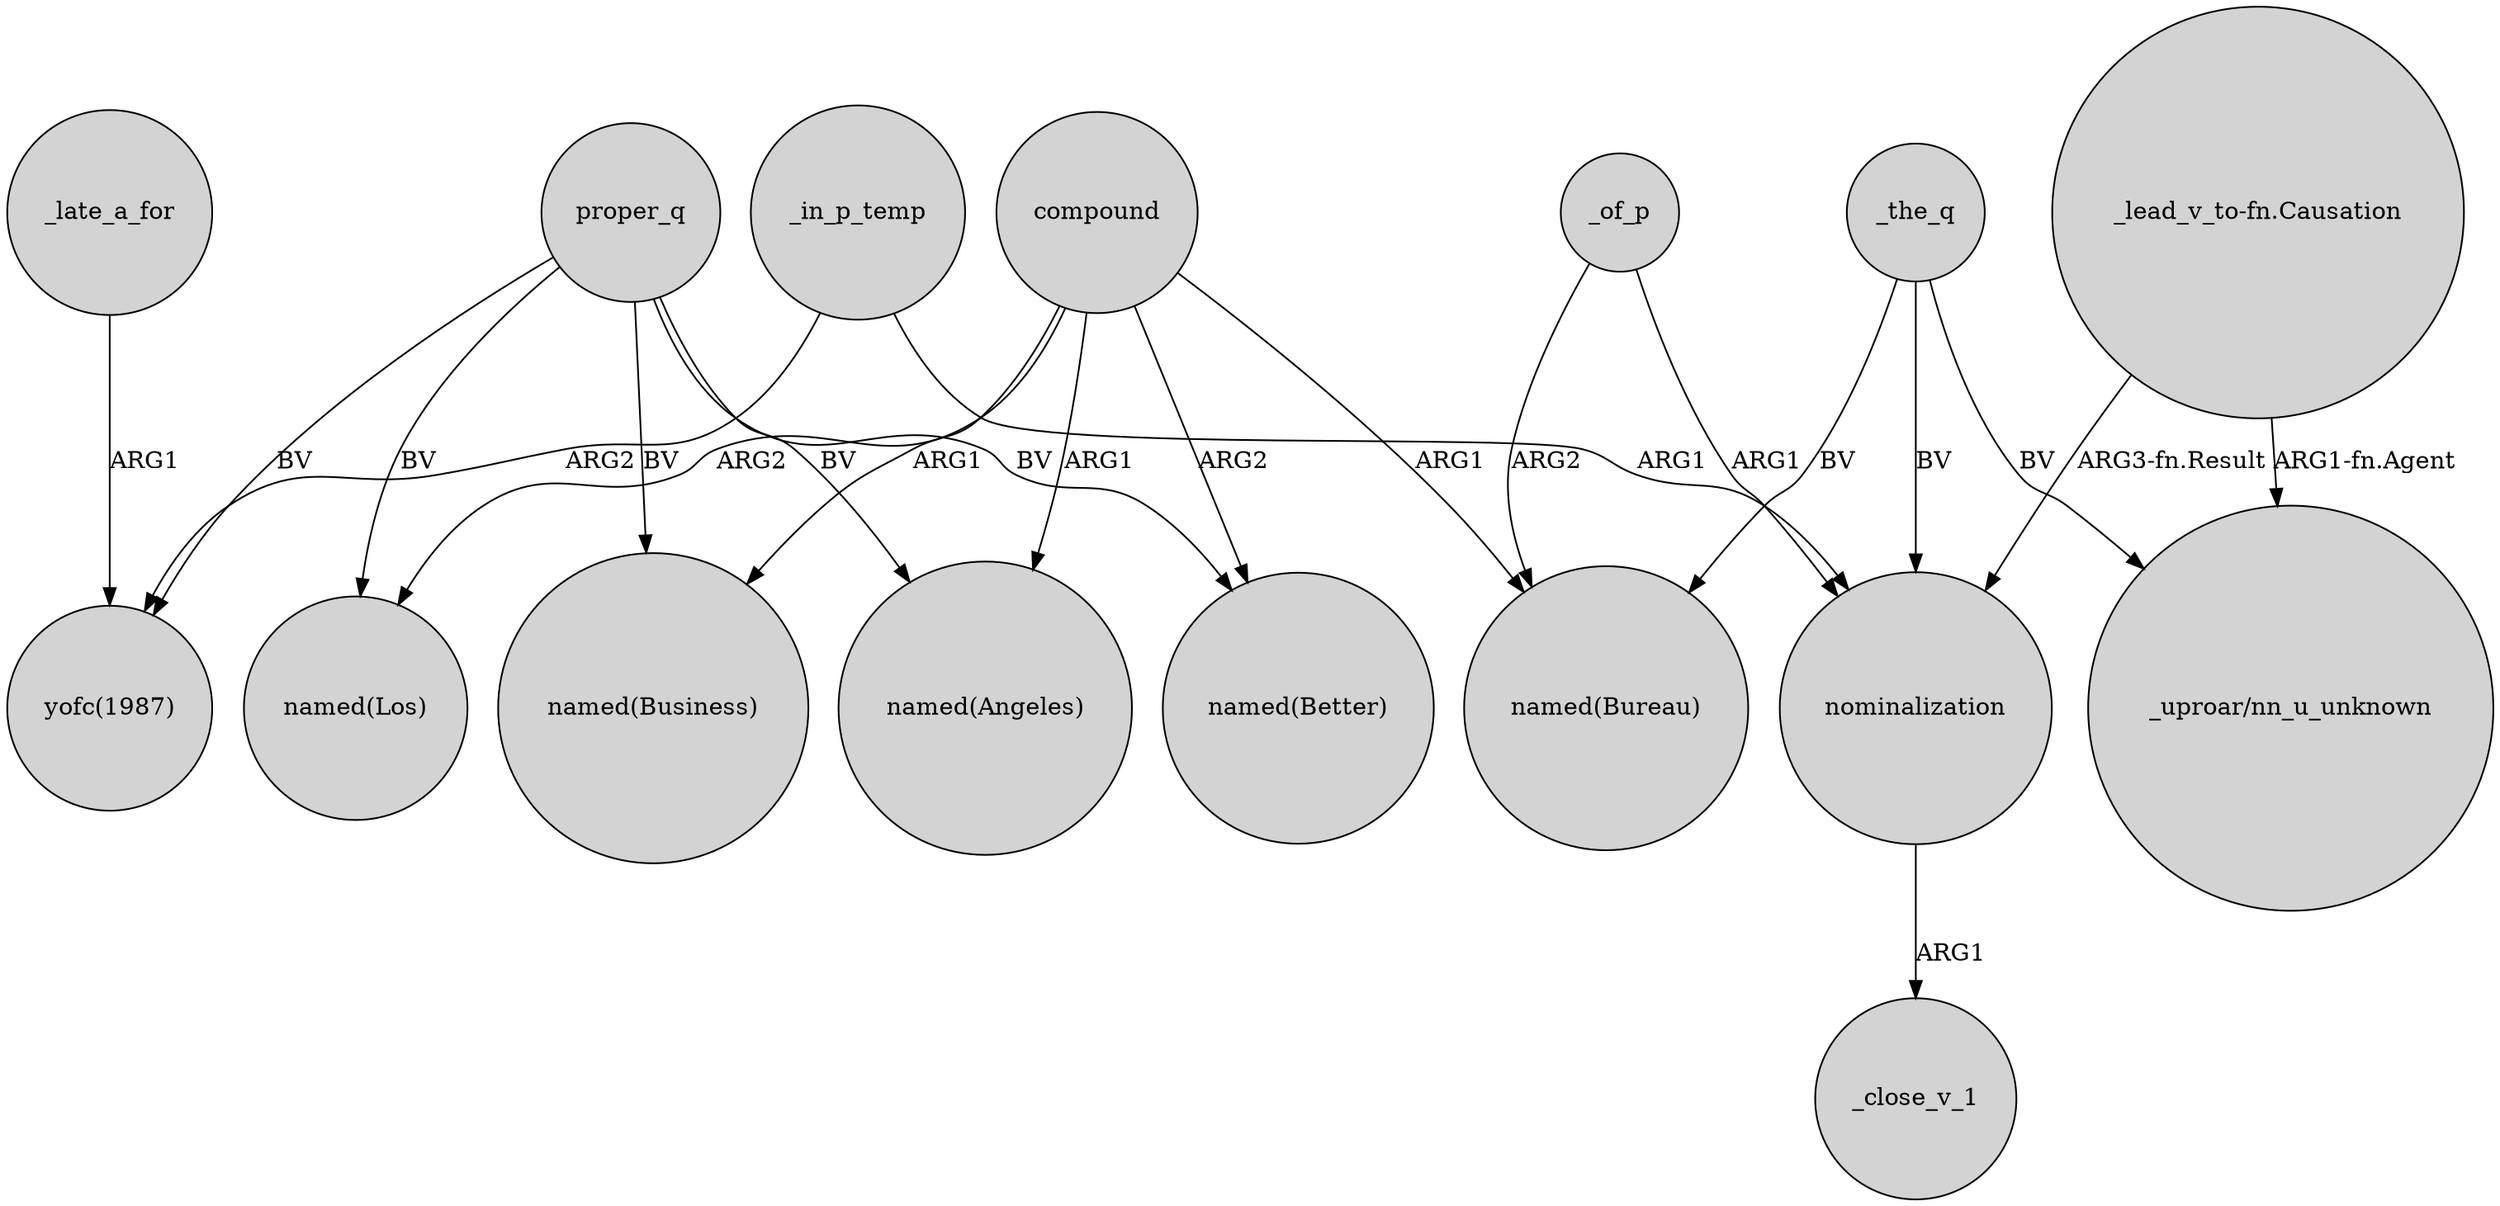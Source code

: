 digraph {
	node [shape=circle style=filled]
	_in_p_temp -> "yofc(1987)" [label=ARG2]
	compound -> "named(Los)" [label=ARG2]
	proper_q -> "named(Business)" [label=BV]
	proper_q -> "named(Los)" [label=BV]
	"_lead_v_to-fn.Causation" -> nominalization [label="ARG3-fn.Result"]
	_of_p -> nominalization [label=ARG1]
	compound -> "named(Angeles)" [label=ARG1]
	_the_q -> "_uproar/nn_u_unknown" [label=BV]
	nominalization -> _close_v_1 [label=ARG1]
	compound -> "named(Better)" [label=ARG2]
	proper_q -> "named(Better)" [label=BV]
	_in_p_temp -> nominalization [label=ARG1]
	compound -> "named(Business)" [label=ARG1]
	proper_q -> "yofc(1987)" [label=BV]
	compound -> "named(Bureau)" [label=ARG1]
	_the_q -> "named(Bureau)" [label=BV]
	"_lead_v_to-fn.Causation" -> "_uproar/nn_u_unknown" [label="ARG1-fn.Agent"]
	proper_q -> "named(Angeles)" [label=BV]
	_late_a_for -> "yofc(1987)" [label=ARG1]
	_the_q -> nominalization [label=BV]
	_of_p -> "named(Bureau)" [label=ARG2]
}
